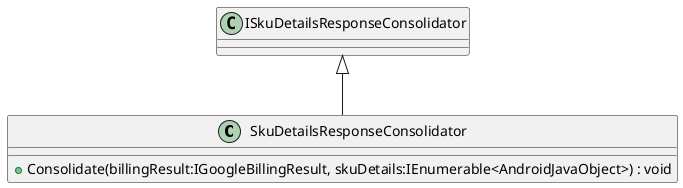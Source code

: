 @startuml
class SkuDetailsResponseConsolidator {
    + Consolidate(billingResult:IGoogleBillingResult, skuDetails:IEnumerable<AndroidJavaObject>) : void
}
ISkuDetailsResponseConsolidator <|-- SkuDetailsResponseConsolidator
@enduml
